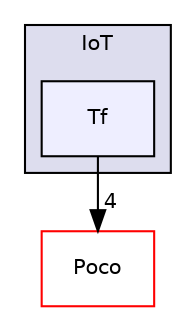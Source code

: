 digraph "AppFrameWork/include/IoT/Tf" {
  compound=true
  node [ fontsize="10", fontname="Helvetica"];
  edge [ labelfontsize="10", labelfontname="Helvetica"];
  subgraph clusterdir_b3cd7bd63d954071f0f0f4c2b9f78ea6 {
    graph [ bgcolor="#ddddee", pencolor="black", label="IoT" fontname="Helvetica", fontsize="10", URL="dir_b3cd7bd63d954071f0f0f4c2b9f78ea6.html"]
  dir_f84685235532861a64a31bcaa56199ed [shape=box, label="Tf", style="filled", fillcolor="#eeeeff", pencolor="black", URL="dir_f84685235532861a64a31bcaa56199ed.html"];
  }
  dir_59c12342eddca02fbd00a40f57d0211b [shape=box label="Poco" fillcolor="white" style="filled" color="red" URL="dir_59c12342eddca02fbd00a40f57d0211b.html"];
  dir_f84685235532861a64a31bcaa56199ed->dir_59c12342eddca02fbd00a40f57d0211b [headlabel="4", labeldistance=1.5 headhref="dir_000021_000025.html"];
}
